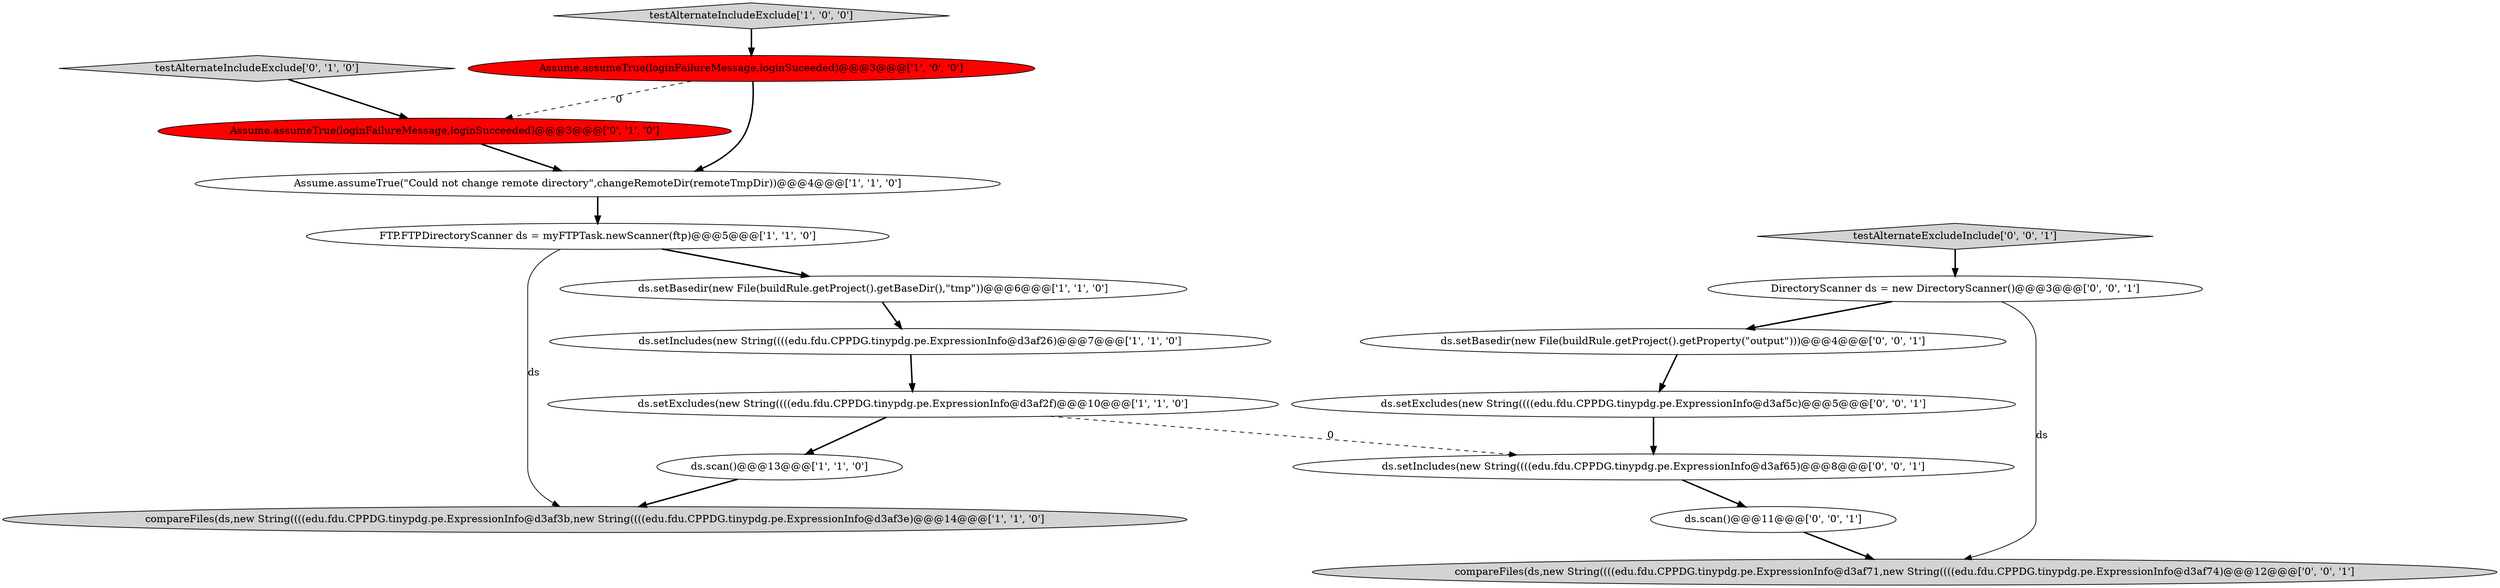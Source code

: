 digraph {
2 [style = filled, label = "ds.setIncludes(new String((((edu.fdu.CPPDG.tinypdg.pe.ExpressionInfo@d3af26)@@@7@@@['1', '1', '0']", fillcolor = white, shape = ellipse image = "AAA0AAABBB1BBB"];
13 [style = filled, label = "DirectoryScanner ds = new DirectoryScanner()@@@3@@@['0', '0', '1']", fillcolor = white, shape = ellipse image = "AAA0AAABBB3BBB"];
5 [style = filled, label = "Assume.assumeTrue(\"Could not change remote directory\",changeRemoteDir(remoteTmpDir))@@@4@@@['1', '1', '0']", fillcolor = white, shape = ellipse image = "AAA0AAABBB1BBB"];
1 [style = filled, label = "testAlternateIncludeExclude['1', '0', '0']", fillcolor = lightgray, shape = diamond image = "AAA0AAABBB1BBB"];
10 [style = filled, label = "testAlternateIncludeExclude['0', '1', '0']", fillcolor = lightgray, shape = diamond image = "AAA0AAABBB2BBB"];
12 [style = filled, label = "ds.scan()@@@11@@@['0', '0', '1']", fillcolor = white, shape = ellipse image = "AAA0AAABBB3BBB"];
15 [style = filled, label = "ds.setIncludes(new String((((edu.fdu.CPPDG.tinypdg.pe.ExpressionInfo@d3af65)@@@8@@@['0', '0', '1']", fillcolor = white, shape = ellipse image = "AAA0AAABBB3BBB"];
0 [style = filled, label = "FTP.FTPDirectoryScanner ds = myFTPTask.newScanner(ftp)@@@5@@@['1', '1', '0']", fillcolor = white, shape = ellipse image = "AAA0AAABBB1BBB"];
14 [style = filled, label = "ds.setExcludes(new String((((edu.fdu.CPPDG.tinypdg.pe.ExpressionInfo@d3af5c)@@@5@@@['0', '0', '1']", fillcolor = white, shape = ellipse image = "AAA0AAABBB3BBB"];
3 [style = filled, label = "ds.scan()@@@13@@@['1', '1', '0']", fillcolor = white, shape = ellipse image = "AAA0AAABBB1BBB"];
6 [style = filled, label = "ds.setExcludes(new String((((edu.fdu.CPPDG.tinypdg.pe.ExpressionInfo@d3af2f)@@@10@@@['1', '1', '0']", fillcolor = white, shape = ellipse image = "AAA0AAABBB1BBB"];
8 [style = filled, label = "compareFiles(ds,new String((((edu.fdu.CPPDG.tinypdg.pe.ExpressionInfo@d3af3b,new String((((edu.fdu.CPPDG.tinypdg.pe.ExpressionInfo@d3af3e)@@@14@@@['1', '1', '0']", fillcolor = lightgray, shape = ellipse image = "AAA0AAABBB1BBB"];
11 [style = filled, label = "testAlternateExcludeInclude['0', '0', '1']", fillcolor = lightgray, shape = diamond image = "AAA0AAABBB3BBB"];
16 [style = filled, label = "ds.setBasedir(new File(buildRule.getProject().getProperty(\"output\")))@@@4@@@['0', '0', '1']", fillcolor = white, shape = ellipse image = "AAA0AAABBB3BBB"];
17 [style = filled, label = "compareFiles(ds,new String((((edu.fdu.CPPDG.tinypdg.pe.ExpressionInfo@d3af71,new String((((edu.fdu.CPPDG.tinypdg.pe.ExpressionInfo@d3af74)@@@12@@@['0', '0', '1']", fillcolor = lightgray, shape = ellipse image = "AAA0AAABBB3BBB"];
7 [style = filled, label = "ds.setBasedir(new File(buildRule.getProject().getBaseDir(),\"tmp\"))@@@6@@@['1', '1', '0']", fillcolor = white, shape = ellipse image = "AAA0AAABBB1BBB"];
9 [style = filled, label = "Assume.assumeTrue(loginFailureMessage,loginSucceeded)@@@3@@@['0', '1', '0']", fillcolor = red, shape = ellipse image = "AAA1AAABBB2BBB"];
4 [style = filled, label = "Assume.assumeTrue(loginFailureMessage,loginSuceeded)@@@3@@@['1', '0', '0']", fillcolor = red, shape = ellipse image = "AAA1AAABBB1BBB"];
9->5 [style = bold, label=""];
6->3 [style = bold, label=""];
16->14 [style = bold, label=""];
4->9 [style = dashed, label="0"];
1->4 [style = bold, label=""];
10->9 [style = bold, label=""];
14->15 [style = bold, label=""];
15->12 [style = bold, label=""];
0->8 [style = solid, label="ds"];
13->17 [style = solid, label="ds"];
5->0 [style = bold, label=""];
6->15 [style = dashed, label="0"];
7->2 [style = bold, label=""];
2->6 [style = bold, label=""];
4->5 [style = bold, label=""];
3->8 [style = bold, label=""];
13->16 [style = bold, label=""];
11->13 [style = bold, label=""];
12->17 [style = bold, label=""];
0->7 [style = bold, label=""];
}
